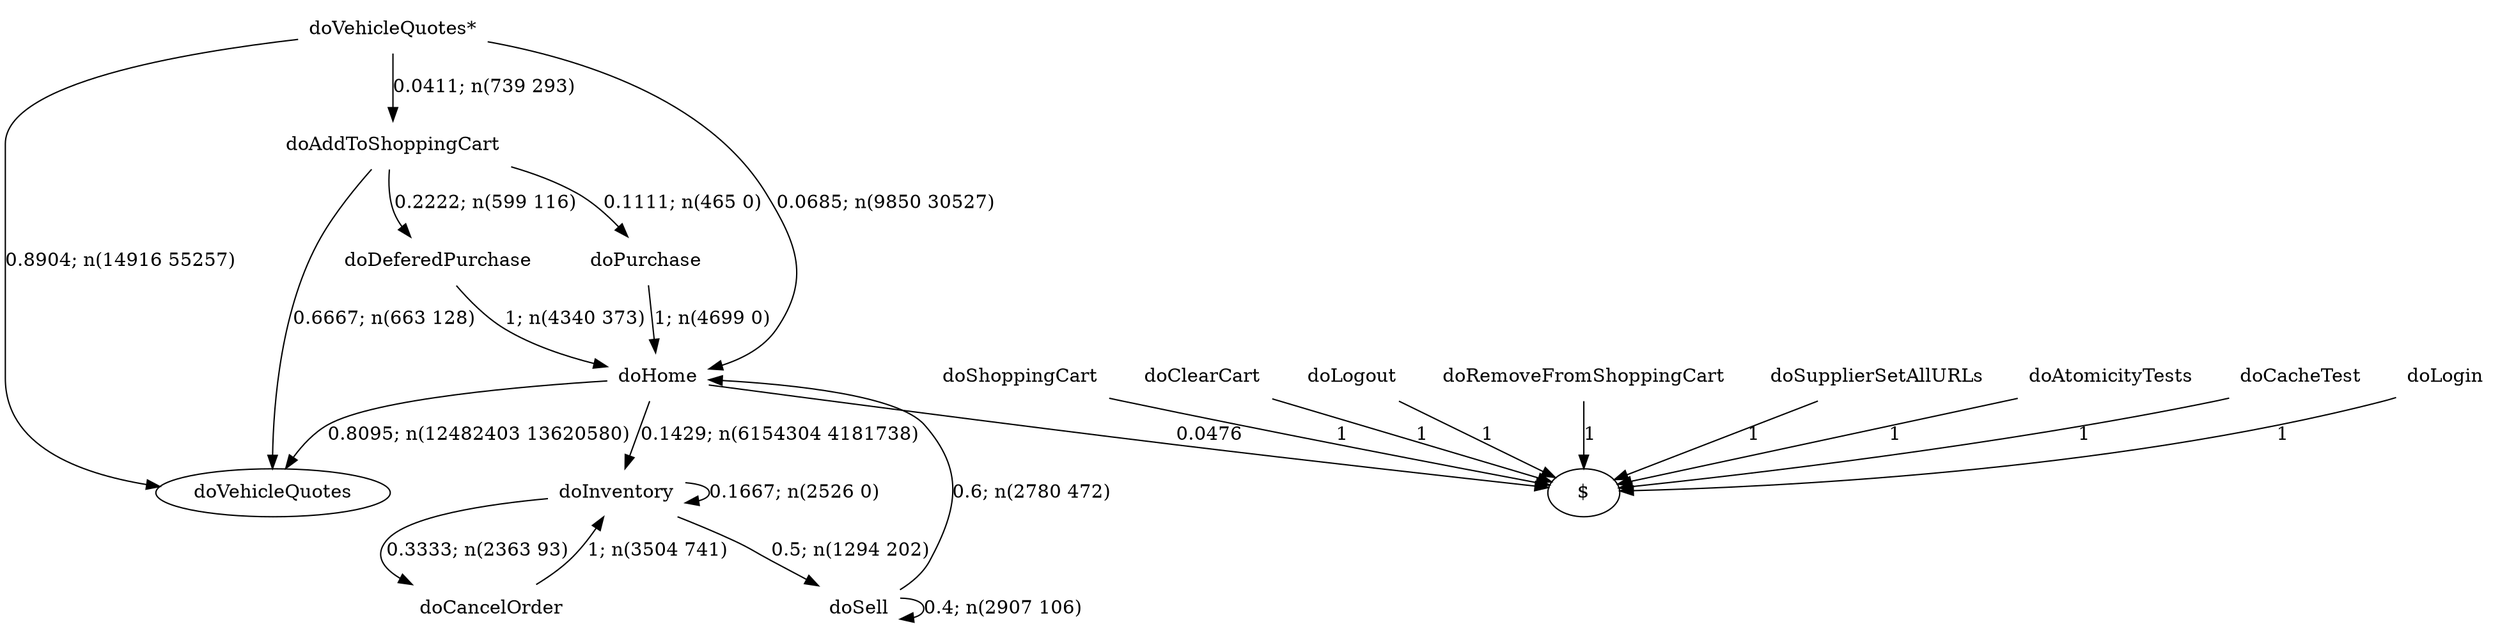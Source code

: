 digraph G {"doVehicleQuotes*" [label="doVehicleQuotes*",shape=none];"doSupplierSetAllURLs" [label="doSupplierSetAllURLs",shape=none];"doAtomicityTests" [label="doAtomicityTests",shape=none];"doCacheTest" [label="doCacheTest",shape=none];"doLogin" [label="doLogin",shape=none];"doAddToShoppingCart" [label="doAddToShoppingCart",shape=none];"doDeferedPurchase" [label="doDeferedPurchase",shape=none];"doHome" [label="doHome",shape=none];"doShoppingCart" [label="doShoppingCart",shape=none];"doClearCart" [label="doClearCart",shape=none];"doPurchase" [label="doPurchase",shape=none];"doInventory" [label="doInventory",shape=none];"doSell" [label="doSell",shape=none];"doLogout" [label="doLogout",shape=none];"doCancelOrder" [label="doCancelOrder",shape=none];"doRemoveFromShoppingCart" [label="doRemoveFromShoppingCart",shape=none];"doVehicleQuotes*"->"doVehicleQuotes" [style=solid,label="0.8904; n(14916 55257)"];"doVehicleQuotes*"->"doAddToShoppingCart" [style=solid,label="0.0411; n(739 293)"];"doVehicleQuotes*"->"doHome" [style=solid,label="0.0685; n(9850 30527)"];"doSupplierSetAllURLs"->"$" [style=solid,label="1"];"doAtomicityTests"->"$" [style=solid,label="1"];"doCacheTest"->"$" [style=solid,label="1"];"doLogin"->"$" [style=solid,label="1"];"doAddToShoppingCart"->"doVehicleQuotes" [style=solid,label="0.6667; n(663 128)"];"doAddToShoppingCart"->"doDeferedPurchase" [style=solid,label="0.2222; n(599 116)"];"doAddToShoppingCart"->"doPurchase" [style=solid,label="0.1111; n(465 0)"];"doDeferedPurchase"->"doHome" [style=solid,label="1; n(4340 373)"];"doHome"->"doVehicleQuotes" [style=solid,label="0.8095; n(12482403 13620580)"];"doHome"->"doInventory" [style=solid,label="0.1429; n(6154304 4181738)"];"doHome"->"$" [style=solid,label="0.0476"];"doShoppingCart"->"$" [style=solid,label="1"];"doClearCart"->"$" [style=solid,label="1"];"doPurchase"->"doHome" [style=solid,label="1; n(4699 0)"];"doInventory"->"doInventory" [style=solid,label="0.1667; n(2526 0)"];"doInventory"->"doSell" [style=solid,label="0.5; n(1294 202)"];"doInventory"->"doCancelOrder" [style=solid,label="0.3333; n(2363 93)"];"doSell"->"doHome" [style=solid,label="0.6; n(2780 472)"];"doSell"->"doSell" [style=solid,label="0.4; n(2907 106)"];"doLogout"->"$" [style=solid,label="1"];"doCancelOrder"->"doInventory" [style=solid,label="1; n(3504 741)"];"doRemoveFromShoppingCart"->"$" [style=solid,label="1"];}